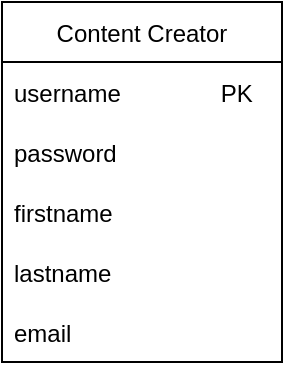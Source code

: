 <mxfile version="20.3.0" type="device"><diagram id="d7-IpoSlClIxeE8Yi9Rv" name="Page-1"><mxGraphModel dx="1038" dy="641" grid="1" gridSize="10" guides="1" tooltips="1" connect="1" arrows="1" fold="1" page="1" pageScale="1" pageWidth="850" pageHeight="1100" math="0" shadow="0"><root><mxCell id="0"/><mxCell id="1" parent="0"/><mxCell id="j_Hg-rUgpr3vue3TPwMP-1" value="Content Creator" style="swimlane;fontStyle=0;childLayout=stackLayout;horizontal=1;startSize=30;horizontalStack=0;resizeParent=1;resizeParentMax=0;resizeLast=0;collapsible=1;marginBottom=0;" vertex="1" parent="1"><mxGeometry x="170" y="90" width="140" height="180" as="geometry"/></mxCell><mxCell id="j_Hg-rUgpr3vue3TPwMP-2" value="username               PK" style="text;strokeColor=none;fillColor=none;align=left;verticalAlign=middle;spacingLeft=4;spacingRight=4;overflow=hidden;points=[[0,0.5],[1,0.5]];portConstraint=eastwest;rotatable=0;" vertex="1" parent="j_Hg-rUgpr3vue3TPwMP-1"><mxGeometry y="30" width="140" height="30" as="geometry"/></mxCell><mxCell id="j_Hg-rUgpr3vue3TPwMP-3" value="password                " style="text;strokeColor=none;fillColor=none;align=left;verticalAlign=middle;spacingLeft=4;spacingRight=4;overflow=hidden;points=[[0,0.5],[1,0.5]];portConstraint=eastwest;rotatable=0;" vertex="1" parent="j_Hg-rUgpr3vue3TPwMP-1"><mxGeometry y="60" width="140" height="30" as="geometry"/></mxCell><mxCell id="j_Hg-rUgpr3vue3TPwMP-4" value="firstname                " style="text;strokeColor=none;fillColor=none;align=left;verticalAlign=middle;spacingLeft=4;spacingRight=4;overflow=hidden;points=[[0,0.5],[1,0.5]];portConstraint=eastwest;rotatable=0;" vertex="1" parent="j_Hg-rUgpr3vue3TPwMP-1"><mxGeometry y="90" width="140" height="30" as="geometry"/></mxCell><mxCell id="j_Hg-rUgpr3vue3TPwMP-5" value="lastname" style="text;strokeColor=none;fillColor=none;align=left;verticalAlign=middle;spacingLeft=4;spacingRight=4;overflow=hidden;points=[[0,0.5],[1,0.5]];portConstraint=eastwest;rotatable=0;" vertex="1" parent="j_Hg-rUgpr3vue3TPwMP-1"><mxGeometry y="120" width="140" height="30" as="geometry"/></mxCell><mxCell id="j_Hg-rUgpr3vue3TPwMP-6" value="email" style="text;strokeColor=none;fillColor=none;align=left;verticalAlign=middle;spacingLeft=4;spacingRight=4;overflow=hidden;points=[[0,0.5],[1,0.5]];portConstraint=eastwest;rotatable=0;" vertex="1" parent="j_Hg-rUgpr3vue3TPwMP-1"><mxGeometry y="150" width="140" height="30" as="geometry"/></mxCell></root></mxGraphModel></diagram></mxfile>